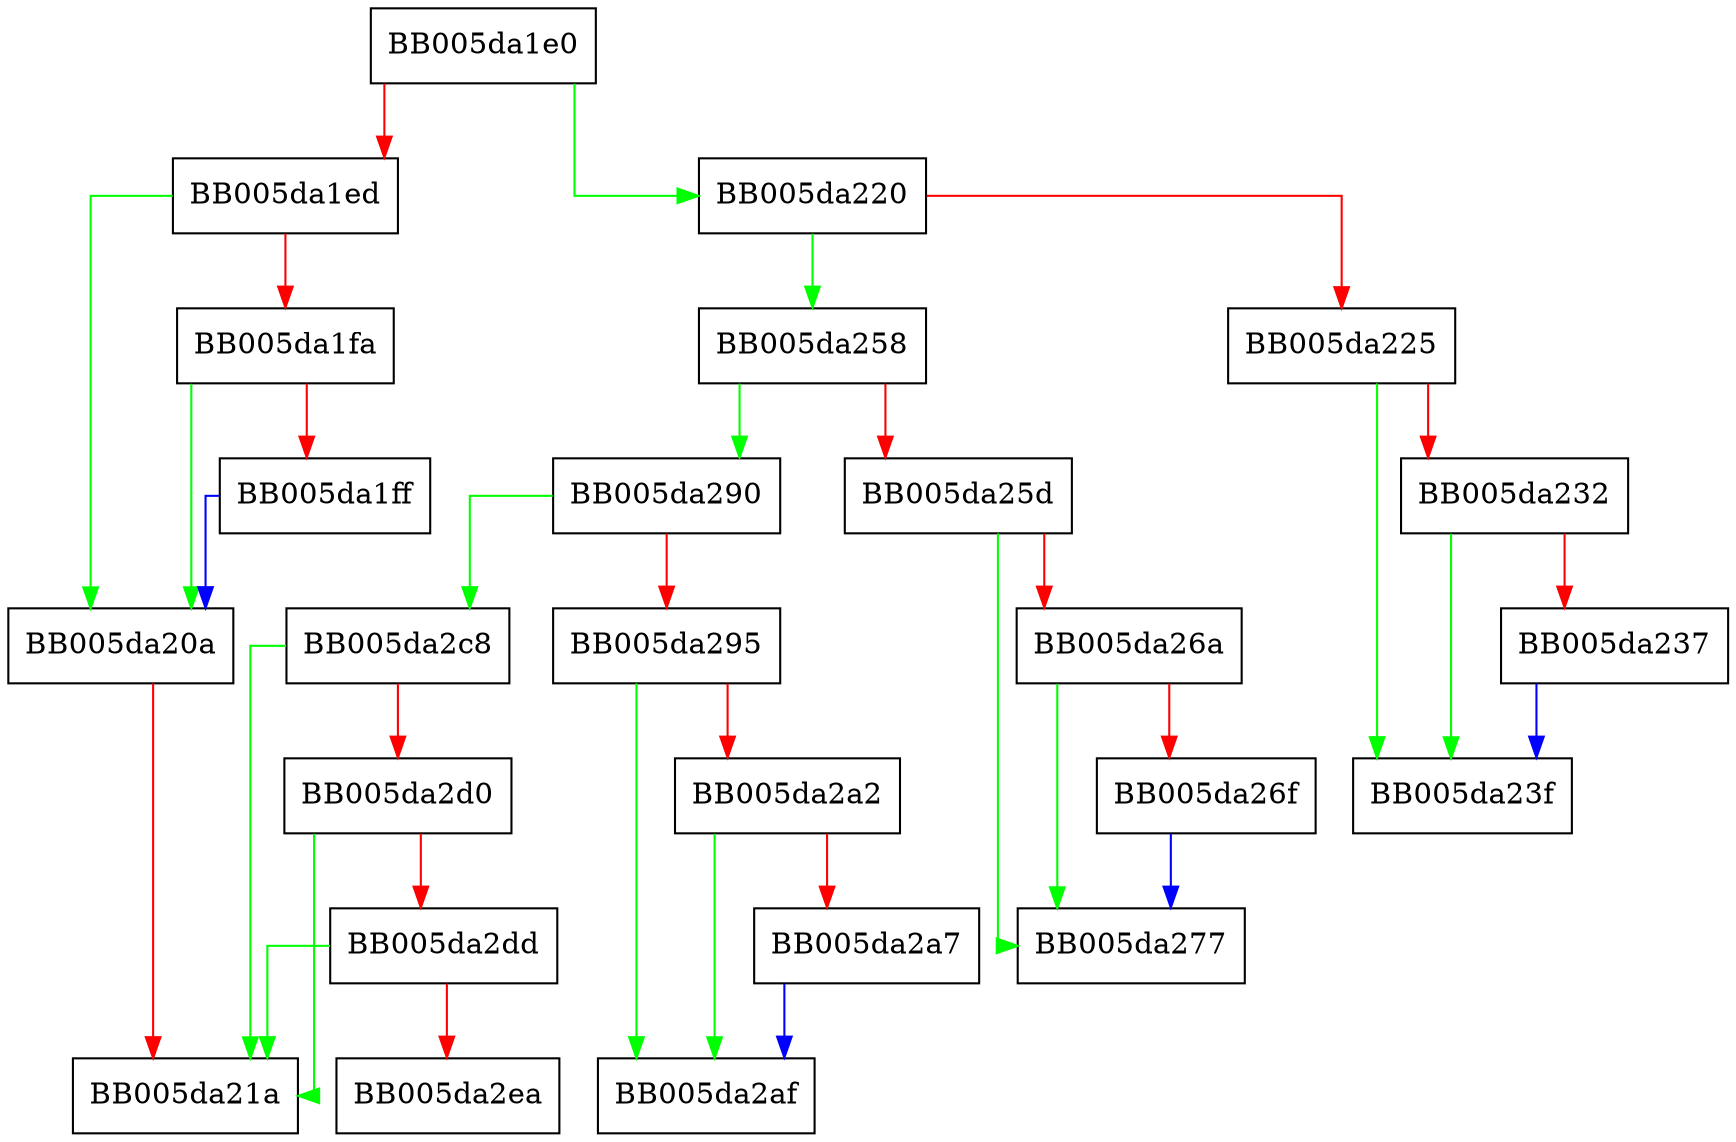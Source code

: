 digraph evp_pkey_ctx_free_old_ops {
  node [shape="box"];
  graph [splines=ortho];
  BB005da1e0 -> BB005da220 [color="green"];
  BB005da1e0 -> BB005da1ed [color="red"];
  BB005da1ed -> BB005da20a [color="green"];
  BB005da1ed -> BB005da1fa [color="red"];
  BB005da1fa -> BB005da20a [color="green"];
  BB005da1fa -> BB005da1ff [color="red"];
  BB005da1ff -> BB005da20a [color="blue"];
  BB005da20a -> BB005da21a [color="red"];
  BB005da220 -> BB005da258 [color="green"];
  BB005da220 -> BB005da225 [color="red"];
  BB005da225 -> BB005da23f [color="green"];
  BB005da225 -> BB005da232 [color="red"];
  BB005da232 -> BB005da23f [color="green"];
  BB005da232 -> BB005da237 [color="red"];
  BB005da237 -> BB005da23f [color="blue"];
  BB005da258 -> BB005da290 [color="green"];
  BB005da258 -> BB005da25d [color="red"];
  BB005da25d -> BB005da277 [color="green"];
  BB005da25d -> BB005da26a [color="red"];
  BB005da26a -> BB005da277 [color="green"];
  BB005da26a -> BB005da26f [color="red"];
  BB005da26f -> BB005da277 [color="blue"];
  BB005da290 -> BB005da2c8 [color="green"];
  BB005da290 -> BB005da295 [color="red"];
  BB005da295 -> BB005da2af [color="green"];
  BB005da295 -> BB005da2a2 [color="red"];
  BB005da2a2 -> BB005da2af [color="green"];
  BB005da2a2 -> BB005da2a7 [color="red"];
  BB005da2a7 -> BB005da2af [color="blue"];
  BB005da2c8 -> BB005da21a [color="green"];
  BB005da2c8 -> BB005da2d0 [color="red"];
  BB005da2d0 -> BB005da21a [color="green"];
  BB005da2d0 -> BB005da2dd [color="red"];
  BB005da2dd -> BB005da21a [color="green"];
  BB005da2dd -> BB005da2ea [color="red"];
}